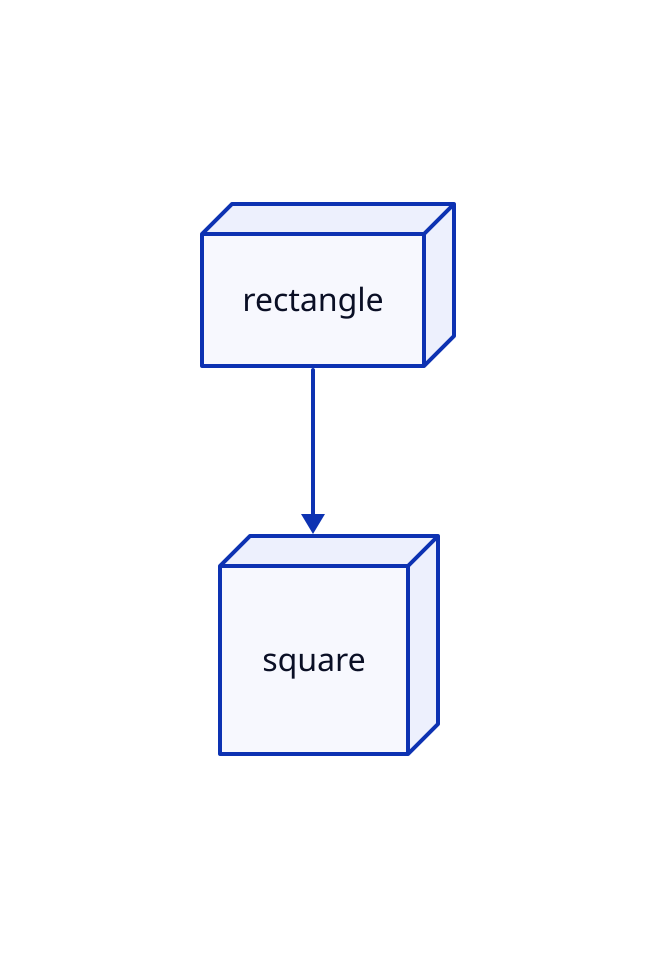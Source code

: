 
rectangle: {shape: "rectangle"}
square: {shape: "square"}

rectangle -> square

rectangle.style.3d: true
square.style.3d: true
